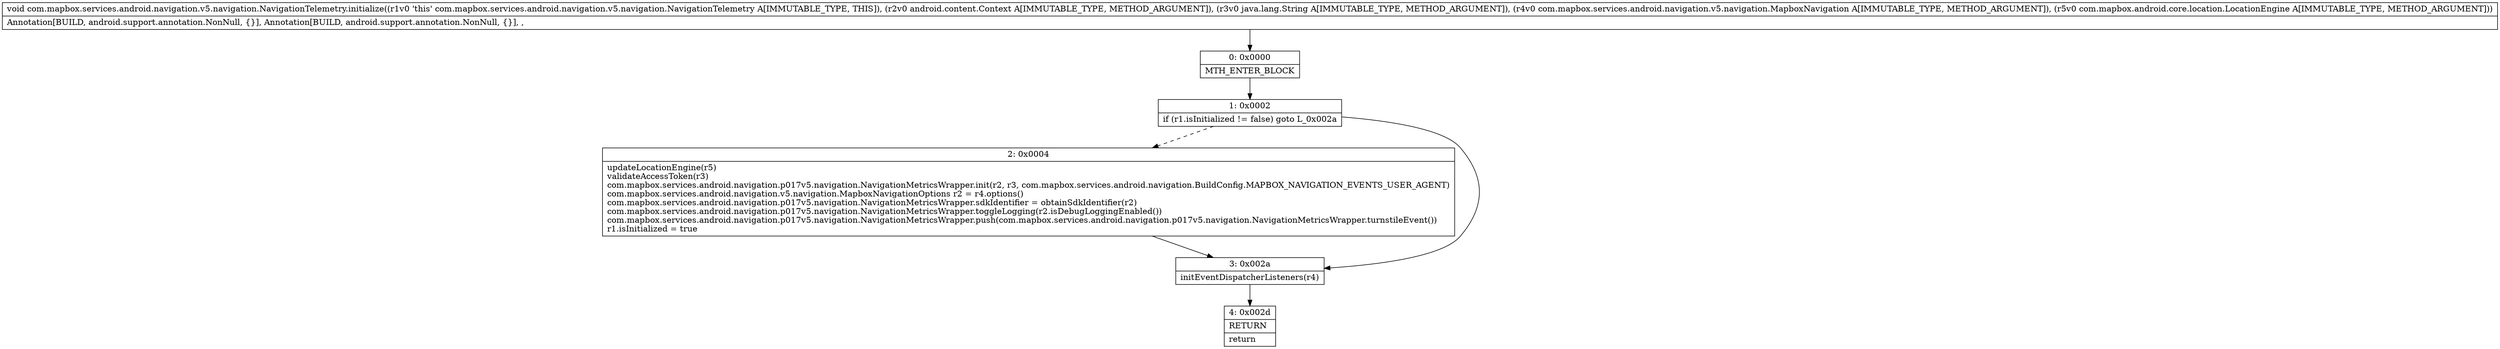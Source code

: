 digraph "CFG forcom.mapbox.services.android.navigation.v5.navigation.NavigationTelemetry.initialize(Landroid\/content\/Context;Ljava\/lang\/String;Lcom\/mapbox\/services\/android\/navigation\/v5\/navigation\/MapboxNavigation;Lcom\/mapbox\/android\/core\/location\/LocationEngine;)V" {
Node_0 [shape=record,label="{0\:\ 0x0000|MTH_ENTER_BLOCK\l}"];
Node_1 [shape=record,label="{1\:\ 0x0002|if (r1.isInitialized != false) goto L_0x002a\l}"];
Node_2 [shape=record,label="{2\:\ 0x0004|updateLocationEngine(r5)\lvalidateAccessToken(r3)\lcom.mapbox.services.android.navigation.p017v5.navigation.NavigationMetricsWrapper.init(r2, r3, com.mapbox.services.android.navigation.BuildConfig.MAPBOX_NAVIGATION_EVENTS_USER_AGENT)\lcom.mapbox.services.android.navigation.v5.navigation.MapboxNavigationOptions r2 = r4.options()\lcom.mapbox.services.android.navigation.p017v5.navigation.NavigationMetricsWrapper.sdkIdentifier = obtainSdkIdentifier(r2)\lcom.mapbox.services.android.navigation.p017v5.navigation.NavigationMetricsWrapper.toggleLogging(r2.isDebugLoggingEnabled())\lcom.mapbox.services.android.navigation.p017v5.navigation.NavigationMetricsWrapper.push(com.mapbox.services.android.navigation.p017v5.navigation.NavigationMetricsWrapper.turnstileEvent())\lr1.isInitialized = true\l}"];
Node_3 [shape=record,label="{3\:\ 0x002a|initEventDispatcherListeners(r4)\l}"];
Node_4 [shape=record,label="{4\:\ 0x002d|RETURN\l|return\l}"];
MethodNode[shape=record,label="{void com.mapbox.services.android.navigation.v5.navigation.NavigationTelemetry.initialize((r1v0 'this' com.mapbox.services.android.navigation.v5.navigation.NavigationTelemetry A[IMMUTABLE_TYPE, THIS]), (r2v0 android.content.Context A[IMMUTABLE_TYPE, METHOD_ARGUMENT]), (r3v0 java.lang.String A[IMMUTABLE_TYPE, METHOD_ARGUMENT]), (r4v0 com.mapbox.services.android.navigation.v5.navigation.MapboxNavigation A[IMMUTABLE_TYPE, METHOD_ARGUMENT]), (r5v0 com.mapbox.android.core.location.LocationEngine A[IMMUTABLE_TYPE, METHOD_ARGUMENT]))  | Annotation[BUILD, android.support.annotation.NonNull, \{\}], Annotation[BUILD, android.support.annotation.NonNull, \{\}], , \l}"];
MethodNode -> Node_0;
Node_0 -> Node_1;
Node_1 -> Node_2[style=dashed];
Node_1 -> Node_3;
Node_2 -> Node_3;
Node_3 -> Node_4;
}

